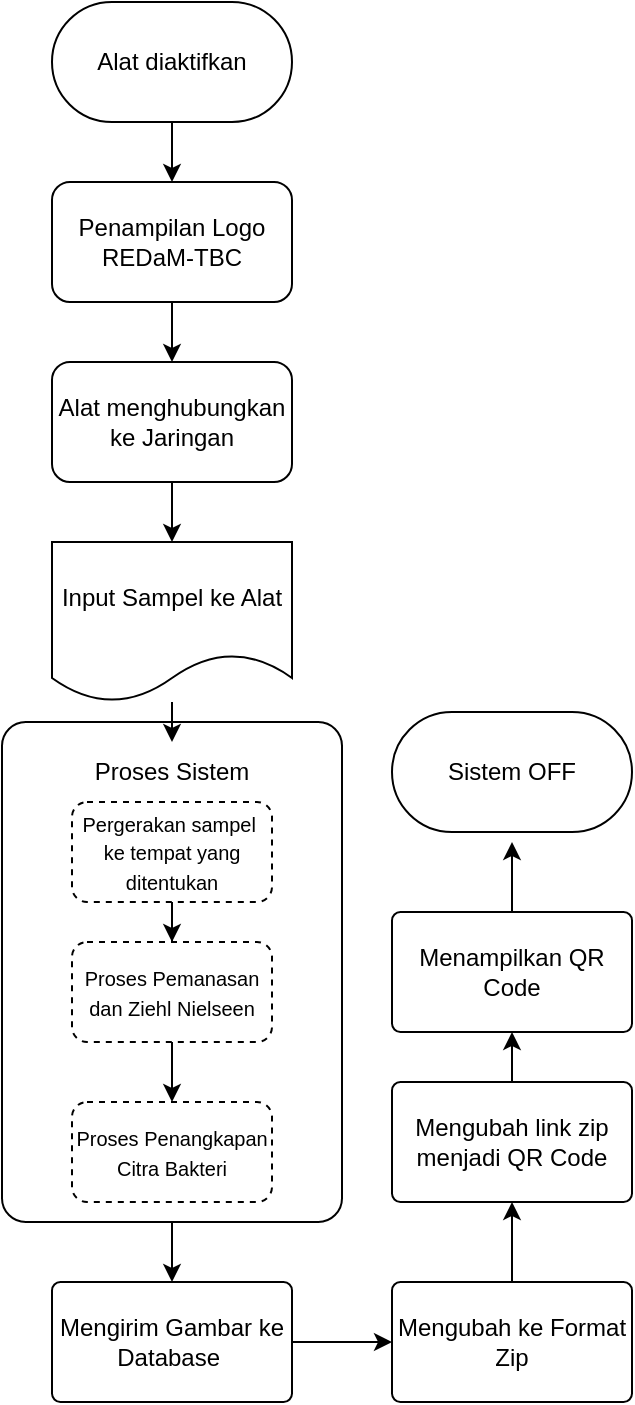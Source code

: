 <mxfile version="24.5.2" type="github">
  <diagram name="Page-1" id="Rn15pCzXk3JLPFEfjFnZ">
    <mxGraphModel dx="1667" dy="446" grid="1" gridSize="10" guides="1" tooltips="1" connect="1" arrows="1" fold="1" page="1" pageScale="1" pageWidth="827" pageHeight="1169" math="0" shadow="0">
      <root>
        <mxCell id="0" />
        <mxCell id="1" parent="0" />
        <mxCell id="GCmicxJ7dON81dpfFU2q-2" style="edgeStyle=orthogonalEdgeStyle;rounded=0;orthogonalLoop=1;jettySize=auto;html=1;" edge="1" parent="1" source="GCmicxJ7dON81dpfFU2q-1" target="GCmicxJ7dON81dpfFU2q-3">
          <mxGeometry relative="1" as="geometry">
            <mxPoint x="-680" y="180" as="targetPoint" />
          </mxGeometry>
        </mxCell>
        <mxCell id="GCmicxJ7dON81dpfFU2q-1" value="Alat diaktifkan" style="rounded=1;whiteSpace=wrap;html=1;arcSize=50;" vertex="1" parent="1">
          <mxGeometry x="-740" y="80" width="120" height="60" as="geometry" />
        </mxCell>
        <mxCell id="GCmicxJ7dON81dpfFU2q-5" value="" style="edgeStyle=orthogonalEdgeStyle;rounded=0;orthogonalLoop=1;jettySize=auto;html=1;" edge="1" parent="1" source="GCmicxJ7dON81dpfFU2q-3" target="GCmicxJ7dON81dpfFU2q-4">
          <mxGeometry relative="1" as="geometry" />
        </mxCell>
        <mxCell id="GCmicxJ7dON81dpfFU2q-3" value="Penampilan Logo REDaM-TBC" style="rounded=1;whiteSpace=wrap;html=1;" vertex="1" parent="1">
          <mxGeometry x="-740" y="170" width="120" height="60" as="geometry" />
        </mxCell>
        <mxCell id="GCmicxJ7dON81dpfFU2q-7" style="edgeStyle=orthogonalEdgeStyle;rounded=0;orthogonalLoop=1;jettySize=auto;html=1;entryX=0.5;entryY=0;entryDx=0;entryDy=0;" edge="1" parent="1" source="GCmicxJ7dON81dpfFU2q-4" target="GCmicxJ7dON81dpfFU2q-6">
          <mxGeometry relative="1" as="geometry" />
        </mxCell>
        <mxCell id="GCmicxJ7dON81dpfFU2q-4" value="Alat menghubungkan ke Jaringan" style="whiteSpace=wrap;html=1;rounded=1;" vertex="1" parent="1">
          <mxGeometry x="-740" y="260" width="120" height="60" as="geometry" />
        </mxCell>
        <mxCell id="GCmicxJ7dON81dpfFU2q-6" value="Input Sampel ke Alat" style="shape=document;whiteSpace=wrap;html=1;boundedLbl=1;" vertex="1" parent="1">
          <mxGeometry x="-740" y="350" width="120" height="80" as="geometry" />
        </mxCell>
        <mxCell id="GCmicxJ7dON81dpfFU2q-17" value="" style="edgeStyle=orthogonalEdgeStyle;rounded=0;orthogonalLoop=1;jettySize=auto;html=1;" edge="1" parent="1" source="GCmicxJ7dON81dpfFU2q-8" target="GCmicxJ7dON81dpfFU2q-16">
          <mxGeometry relative="1" as="geometry" />
        </mxCell>
        <mxCell id="GCmicxJ7dON81dpfFU2q-8" value="" style="rounded=1;whiteSpace=wrap;html=1;arcSize=7;" vertex="1" parent="1">
          <mxGeometry x="-765" y="440" width="170" height="250" as="geometry" />
        </mxCell>
        <mxCell id="GCmicxJ7dON81dpfFU2q-9" value="Proses Sistem" style="text;html=1;align=center;verticalAlign=middle;whiteSpace=wrap;rounded=0;" vertex="1" parent="1">
          <mxGeometry x="-725" y="450" width="90" height="30" as="geometry" />
        </mxCell>
        <mxCell id="GCmicxJ7dON81dpfFU2q-13" value="" style="edgeStyle=orthogonalEdgeStyle;rounded=0;orthogonalLoop=1;jettySize=auto;html=1;" edge="1" parent="1" source="GCmicxJ7dON81dpfFU2q-10" target="GCmicxJ7dON81dpfFU2q-12">
          <mxGeometry relative="1" as="geometry" />
        </mxCell>
        <mxCell id="GCmicxJ7dON81dpfFU2q-10" value="&lt;font style=&quot;font-size: 10px;&quot;&gt;Pergerakan sampel&amp;nbsp; ke tempat yang ditentukan&lt;/font&gt;" style="rounded=1;whiteSpace=wrap;html=1;dashed=1;" vertex="1" parent="1">
          <mxGeometry x="-730" y="480" width="100" height="50" as="geometry" />
        </mxCell>
        <mxCell id="GCmicxJ7dON81dpfFU2q-11" value="" style="endArrow=classic;html=1;rounded=0;" edge="1" parent="1" target="GCmicxJ7dON81dpfFU2q-9">
          <mxGeometry width="50" height="50" relative="1" as="geometry">
            <mxPoint x="-680" y="430" as="sourcePoint" />
            <mxPoint x="-630" y="460" as="targetPoint" />
          </mxGeometry>
        </mxCell>
        <mxCell id="GCmicxJ7dON81dpfFU2q-15" value="" style="edgeStyle=orthogonalEdgeStyle;rounded=0;orthogonalLoop=1;jettySize=auto;html=1;" edge="1" parent="1" source="GCmicxJ7dON81dpfFU2q-12" target="GCmicxJ7dON81dpfFU2q-14">
          <mxGeometry relative="1" as="geometry" />
        </mxCell>
        <mxCell id="GCmicxJ7dON81dpfFU2q-12" value="&lt;span style=&quot;font-size: 10px;&quot;&gt;Proses Pemanasan dan Ziehl Nielseen&lt;/span&gt;" style="rounded=1;whiteSpace=wrap;html=1;dashed=1;" vertex="1" parent="1">
          <mxGeometry x="-730" y="550" width="100" height="50" as="geometry" />
        </mxCell>
        <mxCell id="GCmicxJ7dON81dpfFU2q-14" value="&lt;span style=&quot;font-size: 10px;&quot;&gt;Proses Penangkapan Citra Bakteri&lt;/span&gt;" style="rounded=1;whiteSpace=wrap;html=1;dashed=1;" vertex="1" parent="1">
          <mxGeometry x="-730" y="630" width="100" height="50" as="geometry" />
        </mxCell>
        <mxCell id="GCmicxJ7dON81dpfFU2q-19" value="" style="edgeStyle=orthogonalEdgeStyle;rounded=0;orthogonalLoop=1;jettySize=auto;html=1;" edge="1" parent="1" source="GCmicxJ7dON81dpfFU2q-16" target="GCmicxJ7dON81dpfFU2q-18">
          <mxGeometry relative="1" as="geometry" />
        </mxCell>
        <mxCell id="GCmicxJ7dON81dpfFU2q-16" value="Mengirim Gambar ke Database&amp;nbsp;" style="whiteSpace=wrap;html=1;rounded=1;arcSize=7;" vertex="1" parent="1">
          <mxGeometry x="-740" y="720" width="120" height="60" as="geometry" />
        </mxCell>
        <mxCell id="GCmicxJ7dON81dpfFU2q-21" value="" style="edgeStyle=orthogonalEdgeStyle;rounded=0;orthogonalLoop=1;jettySize=auto;html=1;" edge="1" parent="1" source="GCmicxJ7dON81dpfFU2q-18" target="GCmicxJ7dON81dpfFU2q-20">
          <mxGeometry relative="1" as="geometry" />
        </mxCell>
        <mxCell id="GCmicxJ7dON81dpfFU2q-18" value="Mengubah ke Format Zip" style="whiteSpace=wrap;html=1;rounded=1;arcSize=7;" vertex="1" parent="1">
          <mxGeometry x="-570" y="720" width="120" height="60" as="geometry" />
        </mxCell>
        <mxCell id="GCmicxJ7dON81dpfFU2q-23" value="" style="edgeStyle=orthogonalEdgeStyle;rounded=0;orthogonalLoop=1;jettySize=auto;html=1;" edge="1" parent="1" source="GCmicxJ7dON81dpfFU2q-20" target="GCmicxJ7dON81dpfFU2q-22">
          <mxGeometry relative="1" as="geometry" />
        </mxCell>
        <mxCell id="GCmicxJ7dON81dpfFU2q-20" value="Mengubah link zip menjadi QR Code" style="whiteSpace=wrap;html=1;rounded=1;arcSize=7;" vertex="1" parent="1">
          <mxGeometry x="-570" y="620" width="120" height="60" as="geometry" />
        </mxCell>
        <mxCell id="GCmicxJ7dON81dpfFU2q-25" value="" style="edgeStyle=orthogonalEdgeStyle;rounded=0;orthogonalLoop=1;jettySize=auto;html=1;" edge="1" parent="1" source="GCmicxJ7dON81dpfFU2q-22">
          <mxGeometry relative="1" as="geometry">
            <mxPoint x="-510" y="500" as="targetPoint" />
          </mxGeometry>
        </mxCell>
        <mxCell id="GCmicxJ7dON81dpfFU2q-22" value="Menampilkan QR Code" style="whiteSpace=wrap;html=1;rounded=1;arcSize=7;" vertex="1" parent="1">
          <mxGeometry x="-570" y="535" width="120" height="60" as="geometry" />
        </mxCell>
        <mxCell id="GCmicxJ7dON81dpfFU2q-26" value="Sistem OFF" style="whiteSpace=wrap;html=1;rounded=1;arcSize=50;" vertex="1" parent="1">
          <mxGeometry x="-570" y="435" width="120" height="60" as="geometry" />
        </mxCell>
      </root>
    </mxGraphModel>
  </diagram>
</mxfile>
